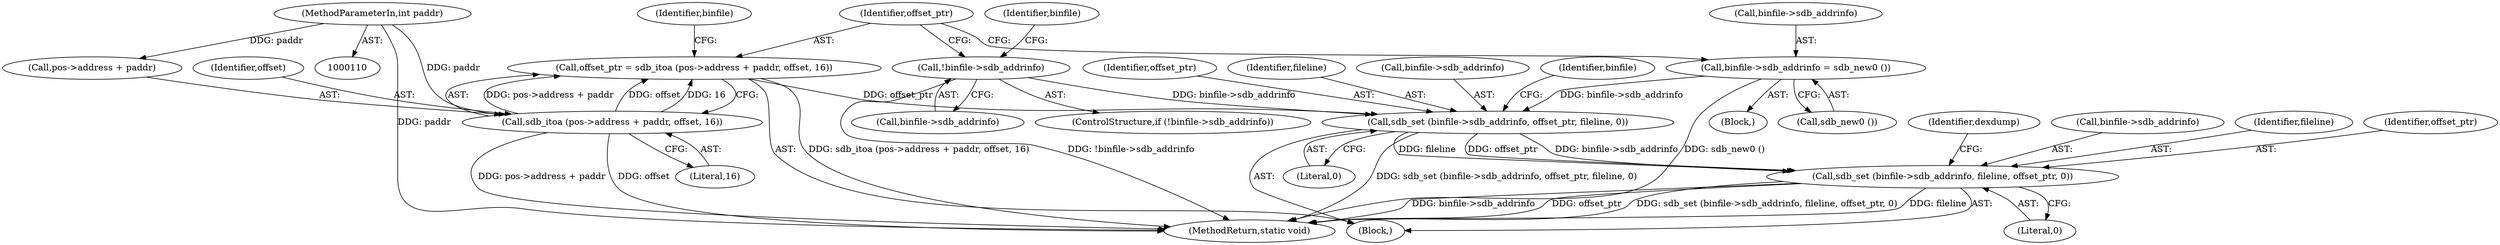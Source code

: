 digraph "0_radare2_ad55822430a03fe075221b543efb434567e9e431@pointer" {
"1001023" [label="(Call,sdb_set (binfile->sdb_addrinfo, offset_ptr, fileline, 0))"];
"1001002" [label="(Call,binfile->sdb_addrinfo = sdb_new0 ())"];
"1000997" [label="(Call,!binfile->sdb_addrinfo)"];
"1001013" [label="(Call,offset_ptr = sdb_itoa (pos->address + paddr, offset, 16))"];
"1001015" [label="(Call,sdb_itoa (pos->address + paddr, offset, 16))"];
"1000116" [label="(MethodParameterIn,int paddr)"];
"1001030" [label="(Call,sdb_set (binfile->sdb_addrinfo, fileline, offset_ptr, 0))"];
"1000116" [label="(MethodParameterIn,int paddr)"];
"1001013" [label="(Call,offset_ptr = sdb_itoa (pos->address + paddr, offset, 16))"];
"1001015" [label="(Call,sdb_itoa (pos->address + paddr, offset, 16))"];
"1001031" [label="(Call,binfile->sdb_addrinfo)"];
"1001027" [label="(Identifier,offset_ptr)"];
"1001004" [label="(Identifier,binfile)"];
"1001028" [label="(Identifier,fileline)"];
"1001025" [label="(Identifier,binfile)"];
"1001021" [label="(Identifier,offset)"];
"1000998" [label="(Call,binfile->sdb_addrinfo)"];
"1000997" [label="(Call,!binfile->sdb_addrinfo)"];
"1001003" [label="(Call,binfile->sdb_addrinfo)"];
"1001012" [label="(Block,)"];
"1001006" [label="(Call,sdb_new0 ())"];
"1001014" [label="(Identifier,offset_ptr)"];
"1001024" [label="(Call,binfile->sdb_addrinfo)"];
"1001185" [label="(MethodReturn,static void)"];
"1001030" [label="(Call,sdb_set (binfile->sdb_addrinfo, fileline, offset_ptr, 0))"];
"1001036" [label="(Literal,0)"];
"1001002" [label="(Call,binfile->sdb_addrinfo = sdb_new0 ())"];
"1000996" [label="(ControlStructure,if (!binfile->sdb_addrinfo))"];
"1001022" [label="(Literal,16)"];
"1001029" [label="(Literal,0)"];
"1001034" [label="(Identifier,fileline)"];
"1001001" [label="(Block,)"];
"1001032" [label="(Identifier,binfile)"];
"1001035" [label="(Identifier,offset_ptr)"];
"1001023" [label="(Call,sdb_set (binfile->sdb_addrinfo, offset_ptr, fileline, 0))"];
"1001016" [label="(Call,pos->address + paddr)"];
"1001039" [label="(Identifier,dexdump)"];
"1001023" -> "1001012"  [label="AST: "];
"1001023" -> "1001029"  [label="CFG: "];
"1001024" -> "1001023"  [label="AST: "];
"1001027" -> "1001023"  [label="AST: "];
"1001028" -> "1001023"  [label="AST: "];
"1001029" -> "1001023"  [label="AST: "];
"1001032" -> "1001023"  [label="CFG: "];
"1001023" -> "1001185"  [label="DDG: sdb_set (binfile->sdb_addrinfo, offset_ptr, fileline, 0)"];
"1001002" -> "1001023"  [label="DDG: binfile->sdb_addrinfo"];
"1000997" -> "1001023"  [label="DDG: binfile->sdb_addrinfo"];
"1001013" -> "1001023"  [label="DDG: offset_ptr"];
"1001023" -> "1001030"  [label="DDG: binfile->sdb_addrinfo"];
"1001023" -> "1001030"  [label="DDG: fileline"];
"1001023" -> "1001030"  [label="DDG: offset_ptr"];
"1001002" -> "1001001"  [label="AST: "];
"1001002" -> "1001006"  [label="CFG: "];
"1001003" -> "1001002"  [label="AST: "];
"1001006" -> "1001002"  [label="AST: "];
"1001014" -> "1001002"  [label="CFG: "];
"1001002" -> "1001185"  [label="DDG: sdb_new0 ()"];
"1000997" -> "1000996"  [label="AST: "];
"1000997" -> "1000998"  [label="CFG: "];
"1000998" -> "1000997"  [label="AST: "];
"1001004" -> "1000997"  [label="CFG: "];
"1001014" -> "1000997"  [label="CFG: "];
"1000997" -> "1001185"  [label="DDG: !binfile->sdb_addrinfo"];
"1001013" -> "1001012"  [label="AST: "];
"1001013" -> "1001015"  [label="CFG: "];
"1001014" -> "1001013"  [label="AST: "];
"1001015" -> "1001013"  [label="AST: "];
"1001025" -> "1001013"  [label="CFG: "];
"1001013" -> "1001185"  [label="DDG: sdb_itoa (pos->address + paddr, offset, 16)"];
"1001015" -> "1001013"  [label="DDG: pos->address + paddr"];
"1001015" -> "1001013"  [label="DDG: offset"];
"1001015" -> "1001013"  [label="DDG: 16"];
"1001015" -> "1001022"  [label="CFG: "];
"1001016" -> "1001015"  [label="AST: "];
"1001021" -> "1001015"  [label="AST: "];
"1001022" -> "1001015"  [label="AST: "];
"1001015" -> "1001185"  [label="DDG: offset"];
"1001015" -> "1001185"  [label="DDG: pos->address + paddr"];
"1000116" -> "1001015"  [label="DDG: paddr"];
"1000116" -> "1000110"  [label="AST: "];
"1000116" -> "1001185"  [label="DDG: paddr"];
"1000116" -> "1001016"  [label="DDG: paddr"];
"1001030" -> "1001012"  [label="AST: "];
"1001030" -> "1001036"  [label="CFG: "];
"1001031" -> "1001030"  [label="AST: "];
"1001034" -> "1001030"  [label="AST: "];
"1001035" -> "1001030"  [label="AST: "];
"1001036" -> "1001030"  [label="AST: "];
"1001039" -> "1001030"  [label="CFG: "];
"1001030" -> "1001185"  [label="DDG: offset_ptr"];
"1001030" -> "1001185"  [label="DDG: sdb_set (binfile->sdb_addrinfo, fileline, offset_ptr, 0)"];
"1001030" -> "1001185"  [label="DDG: fileline"];
"1001030" -> "1001185"  [label="DDG: binfile->sdb_addrinfo"];
}
